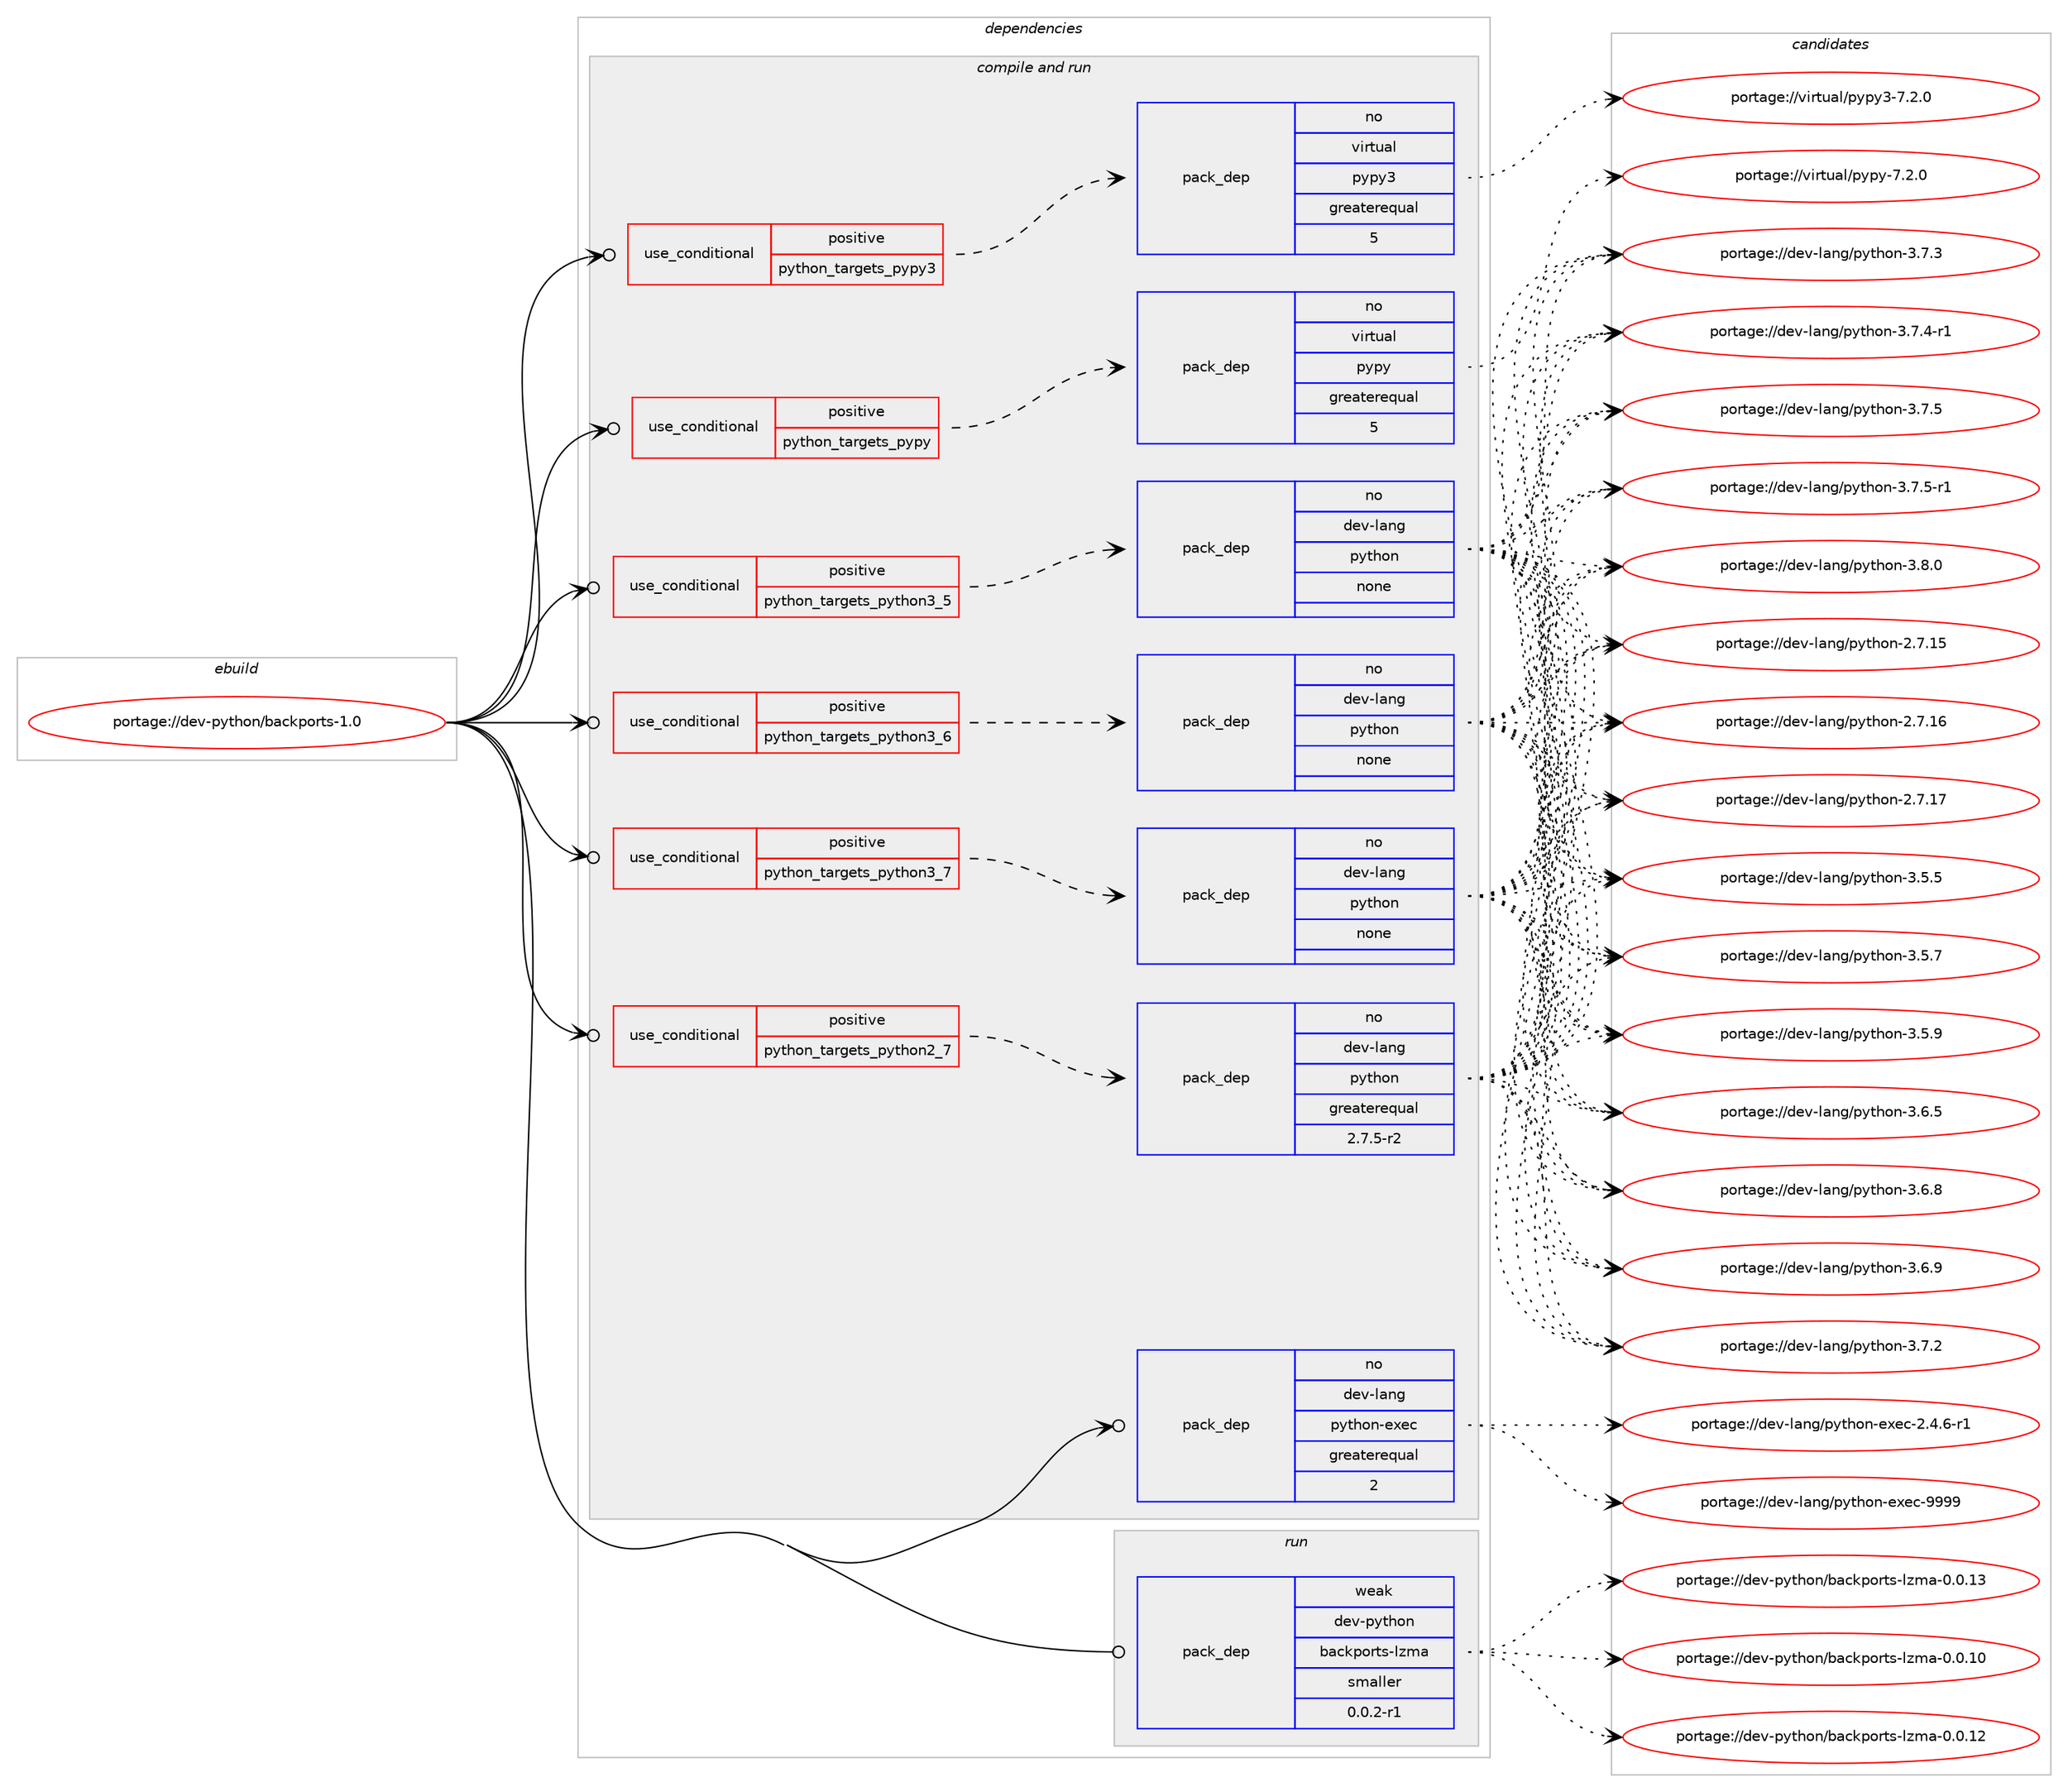 digraph prolog {

# *************
# Graph options
# *************

newrank=true;
concentrate=true;
compound=true;
graph [rankdir=LR,fontname=Helvetica,fontsize=10,ranksep=1.5];#, ranksep=2.5, nodesep=0.2];
edge  [arrowhead=vee];
node  [fontname=Helvetica,fontsize=10];

# **********
# The ebuild
# **********

subgraph cluster_leftcol {
color=gray;
rank=same;
label=<<i>ebuild</i>>;
id [label="portage://dev-python/backports-1.0", color=red, width=4, href="../dev-python/backports-1.0.svg"];
}

# ****************
# The dependencies
# ****************

subgraph cluster_midcol {
color=gray;
label=<<i>dependencies</i>>;
subgraph cluster_compile {
fillcolor="#eeeeee";
style=filled;
label=<<i>compile</i>>;
}
subgraph cluster_compileandrun {
fillcolor="#eeeeee";
style=filled;
label=<<i>compile and run</i>>;
subgraph cond25959 {
dependency130960 [label=<<TABLE BORDER="0" CELLBORDER="1" CELLSPACING="0" CELLPADDING="4"><TR><TD ROWSPAN="3" CELLPADDING="10">use_conditional</TD></TR><TR><TD>positive</TD></TR><TR><TD>python_targets_pypy</TD></TR></TABLE>>, shape=none, color=red];
subgraph pack101696 {
dependency130961 [label=<<TABLE BORDER="0" CELLBORDER="1" CELLSPACING="0" CELLPADDING="4" WIDTH="220"><TR><TD ROWSPAN="6" CELLPADDING="30">pack_dep</TD></TR><TR><TD WIDTH="110">no</TD></TR><TR><TD>virtual</TD></TR><TR><TD>pypy</TD></TR><TR><TD>greaterequal</TD></TR><TR><TD>5</TD></TR></TABLE>>, shape=none, color=blue];
}
dependency130960:e -> dependency130961:w [weight=20,style="dashed",arrowhead="vee"];
}
id:e -> dependency130960:w [weight=20,style="solid",arrowhead="odotvee"];
subgraph cond25960 {
dependency130962 [label=<<TABLE BORDER="0" CELLBORDER="1" CELLSPACING="0" CELLPADDING="4"><TR><TD ROWSPAN="3" CELLPADDING="10">use_conditional</TD></TR><TR><TD>positive</TD></TR><TR><TD>python_targets_pypy3</TD></TR></TABLE>>, shape=none, color=red];
subgraph pack101697 {
dependency130963 [label=<<TABLE BORDER="0" CELLBORDER="1" CELLSPACING="0" CELLPADDING="4" WIDTH="220"><TR><TD ROWSPAN="6" CELLPADDING="30">pack_dep</TD></TR><TR><TD WIDTH="110">no</TD></TR><TR><TD>virtual</TD></TR><TR><TD>pypy3</TD></TR><TR><TD>greaterequal</TD></TR><TR><TD>5</TD></TR></TABLE>>, shape=none, color=blue];
}
dependency130962:e -> dependency130963:w [weight=20,style="dashed",arrowhead="vee"];
}
id:e -> dependency130962:w [weight=20,style="solid",arrowhead="odotvee"];
subgraph cond25961 {
dependency130964 [label=<<TABLE BORDER="0" CELLBORDER="1" CELLSPACING="0" CELLPADDING="4"><TR><TD ROWSPAN="3" CELLPADDING="10">use_conditional</TD></TR><TR><TD>positive</TD></TR><TR><TD>python_targets_python2_7</TD></TR></TABLE>>, shape=none, color=red];
subgraph pack101698 {
dependency130965 [label=<<TABLE BORDER="0" CELLBORDER="1" CELLSPACING="0" CELLPADDING="4" WIDTH="220"><TR><TD ROWSPAN="6" CELLPADDING="30">pack_dep</TD></TR><TR><TD WIDTH="110">no</TD></TR><TR><TD>dev-lang</TD></TR><TR><TD>python</TD></TR><TR><TD>greaterequal</TD></TR><TR><TD>2.7.5-r2</TD></TR></TABLE>>, shape=none, color=blue];
}
dependency130964:e -> dependency130965:w [weight=20,style="dashed",arrowhead="vee"];
}
id:e -> dependency130964:w [weight=20,style="solid",arrowhead="odotvee"];
subgraph cond25962 {
dependency130966 [label=<<TABLE BORDER="0" CELLBORDER="1" CELLSPACING="0" CELLPADDING="4"><TR><TD ROWSPAN="3" CELLPADDING="10">use_conditional</TD></TR><TR><TD>positive</TD></TR><TR><TD>python_targets_python3_5</TD></TR></TABLE>>, shape=none, color=red];
subgraph pack101699 {
dependency130967 [label=<<TABLE BORDER="0" CELLBORDER="1" CELLSPACING="0" CELLPADDING="4" WIDTH="220"><TR><TD ROWSPAN="6" CELLPADDING="30">pack_dep</TD></TR><TR><TD WIDTH="110">no</TD></TR><TR><TD>dev-lang</TD></TR><TR><TD>python</TD></TR><TR><TD>none</TD></TR><TR><TD></TD></TR></TABLE>>, shape=none, color=blue];
}
dependency130966:e -> dependency130967:w [weight=20,style="dashed",arrowhead="vee"];
}
id:e -> dependency130966:w [weight=20,style="solid",arrowhead="odotvee"];
subgraph cond25963 {
dependency130968 [label=<<TABLE BORDER="0" CELLBORDER="1" CELLSPACING="0" CELLPADDING="4"><TR><TD ROWSPAN="3" CELLPADDING="10">use_conditional</TD></TR><TR><TD>positive</TD></TR><TR><TD>python_targets_python3_6</TD></TR></TABLE>>, shape=none, color=red];
subgraph pack101700 {
dependency130969 [label=<<TABLE BORDER="0" CELLBORDER="1" CELLSPACING="0" CELLPADDING="4" WIDTH="220"><TR><TD ROWSPAN="6" CELLPADDING="30">pack_dep</TD></TR><TR><TD WIDTH="110">no</TD></TR><TR><TD>dev-lang</TD></TR><TR><TD>python</TD></TR><TR><TD>none</TD></TR><TR><TD></TD></TR></TABLE>>, shape=none, color=blue];
}
dependency130968:e -> dependency130969:w [weight=20,style="dashed",arrowhead="vee"];
}
id:e -> dependency130968:w [weight=20,style="solid",arrowhead="odotvee"];
subgraph cond25964 {
dependency130970 [label=<<TABLE BORDER="0" CELLBORDER="1" CELLSPACING="0" CELLPADDING="4"><TR><TD ROWSPAN="3" CELLPADDING="10">use_conditional</TD></TR><TR><TD>positive</TD></TR><TR><TD>python_targets_python3_7</TD></TR></TABLE>>, shape=none, color=red];
subgraph pack101701 {
dependency130971 [label=<<TABLE BORDER="0" CELLBORDER="1" CELLSPACING="0" CELLPADDING="4" WIDTH="220"><TR><TD ROWSPAN="6" CELLPADDING="30">pack_dep</TD></TR><TR><TD WIDTH="110">no</TD></TR><TR><TD>dev-lang</TD></TR><TR><TD>python</TD></TR><TR><TD>none</TD></TR><TR><TD></TD></TR></TABLE>>, shape=none, color=blue];
}
dependency130970:e -> dependency130971:w [weight=20,style="dashed",arrowhead="vee"];
}
id:e -> dependency130970:w [weight=20,style="solid",arrowhead="odotvee"];
subgraph pack101702 {
dependency130972 [label=<<TABLE BORDER="0" CELLBORDER="1" CELLSPACING="0" CELLPADDING="4" WIDTH="220"><TR><TD ROWSPAN="6" CELLPADDING="30">pack_dep</TD></TR><TR><TD WIDTH="110">no</TD></TR><TR><TD>dev-lang</TD></TR><TR><TD>python-exec</TD></TR><TR><TD>greaterequal</TD></TR><TR><TD>2</TD></TR></TABLE>>, shape=none, color=blue];
}
id:e -> dependency130972:w [weight=20,style="solid",arrowhead="odotvee"];
}
subgraph cluster_run {
fillcolor="#eeeeee";
style=filled;
label=<<i>run</i>>;
subgraph pack101703 {
dependency130973 [label=<<TABLE BORDER="0" CELLBORDER="1" CELLSPACING="0" CELLPADDING="4" WIDTH="220"><TR><TD ROWSPAN="6" CELLPADDING="30">pack_dep</TD></TR><TR><TD WIDTH="110">weak</TD></TR><TR><TD>dev-python</TD></TR><TR><TD>backports-lzma</TD></TR><TR><TD>smaller</TD></TR><TR><TD>0.0.2-r1</TD></TR></TABLE>>, shape=none, color=blue];
}
id:e -> dependency130973:w [weight=20,style="solid",arrowhead="odot"];
}
}

# **************
# The candidates
# **************

subgraph cluster_choices {
rank=same;
color=gray;
label=<<i>candidates</i>>;

subgraph choice101696 {
color=black;
nodesep=1;
choiceportage1181051141161179710847112121112121455546504648 [label="portage://virtual/pypy-7.2.0", color=red, width=4,href="../virtual/pypy-7.2.0.svg"];
dependency130961:e -> choiceportage1181051141161179710847112121112121455546504648:w [style=dotted,weight="100"];
}
subgraph choice101697 {
color=black;
nodesep=1;
choiceportage118105114116117971084711212111212151455546504648 [label="portage://virtual/pypy3-7.2.0", color=red, width=4,href="../virtual/pypy3-7.2.0.svg"];
dependency130963:e -> choiceportage118105114116117971084711212111212151455546504648:w [style=dotted,weight="100"];
}
subgraph choice101698 {
color=black;
nodesep=1;
choiceportage10010111845108971101034711212111610411111045504655464953 [label="portage://dev-lang/python-2.7.15", color=red, width=4,href="../dev-lang/python-2.7.15.svg"];
choiceportage10010111845108971101034711212111610411111045504655464954 [label="portage://dev-lang/python-2.7.16", color=red, width=4,href="../dev-lang/python-2.7.16.svg"];
choiceportage10010111845108971101034711212111610411111045504655464955 [label="portage://dev-lang/python-2.7.17", color=red, width=4,href="../dev-lang/python-2.7.17.svg"];
choiceportage100101118451089711010347112121116104111110455146534653 [label="portage://dev-lang/python-3.5.5", color=red, width=4,href="../dev-lang/python-3.5.5.svg"];
choiceportage100101118451089711010347112121116104111110455146534655 [label="portage://dev-lang/python-3.5.7", color=red, width=4,href="../dev-lang/python-3.5.7.svg"];
choiceportage100101118451089711010347112121116104111110455146534657 [label="portage://dev-lang/python-3.5.9", color=red, width=4,href="../dev-lang/python-3.5.9.svg"];
choiceportage100101118451089711010347112121116104111110455146544653 [label="portage://dev-lang/python-3.6.5", color=red, width=4,href="../dev-lang/python-3.6.5.svg"];
choiceportage100101118451089711010347112121116104111110455146544656 [label="portage://dev-lang/python-3.6.8", color=red, width=4,href="../dev-lang/python-3.6.8.svg"];
choiceportage100101118451089711010347112121116104111110455146544657 [label="portage://dev-lang/python-3.6.9", color=red, width=4,href="../dev-lang/python-3.6.9.svg"];
choiceportage100101118451089711010347112121116104111110455146554650 [label="portage://dev-lang/python-3.7.2", color=red, width=4,href="../dev-lang/python-3.7.2.svg"];
choiceportage100101118451089711010347112121116104111110455146554651 [label="portage://dev-lang/python-3.7.3", color=red, width=4,href="../dev-lang/python-3.7.3.svg"];
choiceportage1001011184510897110103471121211161041111104551465546524511449 [label="portage://dev-lang/python-3.7.4-r1", color=red, width=4,href="../dev-lang/python-3.7.4-r1.svg"];
choiceportage100101118451089711010347112121116104111110455146554653 [label="portage://dev-lang/python-3.7.5", color=red, width=4,href="../dev-lang/python-3.7.5.svg"];
choiceportage1001011184510897110103471121211161041111104551465546534511449 [label="portage://dev-lang/python-3.7.5-r1", color=red, width=4,href="../dev-lang/python-3.7.5-r1.svg"];
choiceportage100101118451089711010347112121116104111110455146564648 [label="portage://dev-lang/python-3.8.0", color=red, width=4,href="../dev-lang/python-3.8.0.svg"];
dependency130965:e -> choiceportage10010111845108971101034711212111610411111045504655464953:w [style=dotted,weight="100"];
dependency130965:e -> choiceportage10010111845108971101034711212111610411111045504655464954:w [style=dotted,weight="100"];
dependency130965:e -> choiceportage10010111845108971101034711212111610411111045504655464955:w [style=dotted,weight="100"];
dependency130965:e -> choiceportage100101118451089711010347112121116104111110455146534653:w [style=dotted,weight="100"];
dependency130965:e -> choiceportage100101118451089711010347112121116104111110455146534655:w [style=dotted,weight="100"];
dependency130965:e -> choiceportage100101118451089711010347112121116104111110455146534657:w [style=dotted,weight="100"];
dependency130965:e -> choiceportage100101118451089711010347112121116104111110455146544653:w [style=dotted,weight="100"];
dependency130965:e -> choiceportage100101118451089711010347112121116104111110455146544656:w [style=dotted,weight="100"];
dependency130965:e -> choiceportage100101118451089711010347112121116104111110455146544657:w [style=dotted,weight="100"];
dependency130965:e -> choiceportage100101118451089711010347112121116104111110455146554650:w [style=dotted,weight="100"];
dependency130965:e -> choiceportage100101118451089711010347112121116104111110455146554651:w [style=dotted,weight="100"];
dependency130965:e -> choiceportage1001011184510897110103471121211161041111104551465546524511449:w [style=dotted,weight="100"];
dependency130965:e -> choiceportage100101118451089711010347112121116104111110455146554653:w [style=dotted,weight="100"];
dependency130965:e -> choiceportage1001011184510897110103471121211161041111104551465546534511449:w [style=dotted,weight="100"];
dependency130965:e -> choiceportage100101118451089711010347112121116104111110455146564648:w [style=dotted,weight="100"];
}
subgraph choice101699 {
color=black;
nodesep=1;
choiceportage10010111845108971101034711212111610411111045504655464953 [label="portage://dev-lang/python-2.7.15", color=red, width=4,href="../dev-lang/python-2.7.15.svg"];
choiceportage10010111845108971101034711212111610411111045504655464954 [label="portage://dev-lang/python-2.7.16", color=red, width=4,href="../dev-lang/python-2.7.16.svg"];
choiceportage10010111845108971101034711212111610411111045504655464955 [label="portage://dev-lang/python-2.7.17", color=red, width=4,href="../dev-lang/python-2.7.17.svg"];
choiceportage100101118451089711010347112121116104111110455146534653 [label="portage://dev-lang/python-3.5.5", color=red, width=4,href="../dev-lang/python-3.5.5.svg"];
choiceportage100101118451089711010347112121116104111110455146534655 [label="portage://dev-lang/python-3.5.7", color=red, width=4,href="../dev-lang/python-3.5.7.svg"];
choiceportage100101118451089711010347112121116104111110455146534657 [label="portage://dev-lang/python-3.5.9", color=red, width=4,href="../dev-lang/python-3.5.9.svg"];
choiceportage100101118451089711010347112121116104111110455146544653 [label="portage://dev-lang/python-3.6.5", color=red, width=4,href="../dev-lang/python-3.6.5.svg"];
choiceportage100101118451089711010347112121116104111110455146544656 [label="portage://dev-lang/python-3.6.8", color=red, width=4,href="../dev-lang/python-3.6.8.svg"];
choiceportage100101118451089711010347112121116104111110455146544657 [label="portage://dev-lang/python-3.6.9", color=red, width=4,href="../dev-lang/python-3.6.9.svg"];
choiceportage100101118451089711010347112121116104111110455146554650 [label="portage://dev-lang/python-3.7.2", color=red, width=4,href="../dev-lang/python-3.7.2.svg"];
choiceportage100101118451089711010347112121116104111110455146554651 [label="portage://dev-lang/python-3.7.3", color=red, width=4,href="../dev-lang/python-3.7.3.svg"];
choiceportage1001011184510897110103471121211161041111104551465546524511449 [label="portage://dev-lang/python-3.7.4-r1", color=red, width=4,href="../dev-lang/python-3.7.4-r1.svg"];
choiceportage100101118451089711010347112121116104111110455146554653 [label="portage://dev-lang/python-3.7.5", color=red, width=4,href="../dev-lang/python-3.7.5.svg"];
choiceportage1001011184510897110103471121211161041111104551465546534511449 [label="portage://dev-lang/python-3.7.5-r1", color=red, width=4,href="../dev-lang/python-3.7.5-r1.svg"];
choiceportage100101118451089711010347112121116104111110455146564648 [label="portage://dev-lang/python-3.8.0", color=red, width=4,href="../dev-lang/python-3.8.0.svg"];
dependency130967:e -> choiceportage10010111845108971101034711212111610411111045504655464953:w [style=dotted,weight="100"];
dependency130967:e -> choiceportage10010111845108971101034711212111610411111045504655464954:w [style=dotted,weight="100"];
dependency130967:e -> choiceportage10010111845108971101034711212111610411111045504655464955:w [style=dotted,weight="100"];
dependency130967:e -> choiceportage100101118451089711010347112121116104111110455146534653:w [style=dotted,weight="100"];
dependency130967:e -> choiceportage100101118451089711010347112121116104111110455146534655:w [style=dotted,weight="100"];
dependency130967:e -> choiceportage100101118451089711010347112121116104111110455146534657:w [style=dotted,weight="100"];
dependency130967:e -> choiceportage100101118451089711010347112121116104111110455146544653:w [style=dotted,weight="100"];
dependency130967:e -> choiceportage100101118451089711010347112121116104111110455146544656:w [style=dotted,weight="100"];
dependency130967:e -> choiceportage100101118451089711010347112121116104111110455146544657:w [style=dotted,weight="100"];
dependency130967:e -> choiceportage100101118451089711010347112121116104111110455146554650:w [style=dotted,weight="100"];
dependency130967:e -> choiceportage100101118451089711010347112121116104111110455146554651:w [style=dotted,weight="100"];
dependency130967:e -> choiceportage1001011184510897110103471121211161041111104551465546524511449:w [style=dotted,weight="100"];
dependency130967:e -> choiceportage100101118451089711010347112121116104111110455146554653:w [style=dotted,weight="100"];
dependency130967:e -> choiceportage1001011184510897110103471121211161041111104551465546534511449:w [style=dotted,weight="100"];
dependency130967:e -> choiceportage100101118451089711010347112121116104111110455146564648:w [style=dotted,weight="100"];
}
subgraph choice101700 {
color=black;
nodesep=1;
choiceportage10010111845108971101034711212111610411111045504655464953 [label="portage://dev-lang/python-2.7.15", color=red, width=4,href="../dev-lang/python-2.7.15.svg"];
choiceportage10010111845108971101034711212111610411111045504655464954 [label="portage://dev-lang/python-2.7.16", color=red, width=4,href="../dev-lang/python-2.7.16.svg"];
choiceportage10010111845108971101034711212111610411111045504655464955 [label="portage://dev-lang/python-2.7.17", color=red, width=4,href="../dev-lang/python-2.7.17.svg"];
choiceportage100101118451089711010347112121116104111110455146534653 [label="portage://dev-lang/python-3.5.5", color=red, width=4,href="../dev-lang/python-3.5.5.svg"];
choiceportage100101118451089711010347112121116104111110455146534655 [label="portage://dev-lang/python-3.5.7", color=red, width=4,href="../dev-lang/python-3.5.7.svg"];
choiceportage100101118451089711010347112121116104111110455146534657 [label="portage://dev-lang/python-3.5.9", color=red, width=4,href="../dev-lang/python-3.5.9.svg"];
choiceportage100101118451089711010347112121116104111110455146544653 [label="portage://dev-lang/python-3.6.5", color=red, width=4,href="../dev-lang/python-3.6.5.svg"];
choiceportage100101118451089711010347112121116104111110455146544656 [label="portage://dev-lang/python-3.6.8", color=red, width=4,href="../dev-lang/python-3.6.8.svg"];
choiceportage100101118451089711010347112121116104111110455146544657 [label="portage://dev-lang/python-3.6.9", color=red, width=4,href="../dev-lang/python-3.6.9.svg"];
choiceportage100101118451089711010347112121116104111110455146554650 [label="portage://dev-lang/python-3.7.2", color=red, width=4,href="../dev-lang/python-3.7.2.svg"];
choiceportage100101118451089711010347112121116104111110455146554651 [label="portage://dev-lang/python-3.7.3", color=red, width=4,href="../dev-lang/python-3.7.3.svg"];
choiceportage1001011184510897110103471121211161041111104551465546524511449 [label="portage://dev-lang/python-3.7.4-r1", color=red, width=4,href="../dev-lang/python-3.7.4-r1.svg"];
choiceportage100101118451089711010347112121116104111110455146554653 [label="portage://dev-lang/python-3.7.5", color=red, width=4,href="../dev-lang/python-3.7.5.svg"];
choiceportage1001011184510897110103471121211161041111104551465546534511449 [label="portage://dev-lang/python-3.7.5-r1", color=red, width=4,href="../dev-lang/python-3.7.5-r1.svg"];
choiceportage100101118451089711010347112121116104111110455146564648 [label="portage://dev-lang/python-3.8.0", color=red, width=4,href="../dev-lang/python-3.8.0.svg"];
dependency130969:e -> choiceportage10010111845108971101034711212111610411111045504655464953:w [style=dotted,weight="100"];
dependency130969:e -> choiceportage10010111845108971101034711212111610411111045504655464954:w [style=dotted,weight="100"];
dependency130969:e -> choiceportage10010111845108971101034711212111610411111045504655464955:w [style=dotted,weight="100"];
dependency130969:e -> choiceportage100101118451089711010347112121116104111110455146534653:w [style=dotted,weight="100"];
dependency130969:e -> choiceportage100101118451089711010347112121116104111110455146534655:w [style=dotted,weight="100"];
dependency130969:e -> choiceportage100101118451089711010347112121116104111110455146534657:w [style=dotted,weight="100"];
dependency130969:e -> choiceportage100101118451089711010347112121116104111110455146544653:w [style=dotted,weight="100"];
dependency130969:e -> choiceportage100101118451089711010347112121116104111110455146544656:w [style=dotted,weight="100"];
dependency130969:e -> choiceportage100101118451089711010347112121116104111110455146544657:w [style=dotted,weight="100"];
dependency130969:e -> choiceportage100101118451089711010347112121116104111110455146554650:w [style=dotted,weight="100"];
dependency130969:e -> choiceportage100101118451089711010347112121116104111110455146554651:w [style=dotted,weight="100"];
dependency130969:e -> choiceportage1001011184510897110103471121211161041111104551465546524511449:w [style=dotted,weight="100"];
dependency130969:e -> choiceportage100101118451089711010347112121116104111110455146554653:w [style=dotted,weight="100"];
dependency130969:e -> choiceportage1001011184510897110103471121211161041111104551465546534511449:w [style=dotted,weight="100"];
dependency130969:e -> choiceportage100101118451089711010347112121116104111110455146564648:w [style=dotted,weight="100"];
}
subgraph choice101701 {
color=black;
nodesep=1;
choiceportage10010111845108971101034711212111610411111045504655464953 [label="portage://dev-lang/python-2.7.15", color=red, width=4,href="../dev-lang/python-2.7.15.svg"];
choiceportage10010111845108971101034711212111610411111045504655464954 [label="portage://dev-lang/python-2.7.16", color=red, width=4,href="../dev-lang/python-2.7.16.svg"];
choiceportage10010111845108971101034711212111610411111045504655464955 [label="portage://dev-lang/python-2.7.17", color=red, width=4,href="../dev-lang/python-2.7.17.svg"];
choiceportage100101118451089711010347112121116104111110455146534653 [label="portage://dev-lang/python-3.5.5", color=red, width=4,href="../dev-lang/python-3.5.5.svg"];
choiceportage100101118451089711010347112121116104111110455146534655 [label="portage://dev-lang/python-3.5.7", color=red, width=4,href="../dev-lang/python-3.5.7.svg"];
choiceportage100101118451089711010347112121116104111110455146534657 [label="portage://dev-lang/python-3.5.9", color=red, width=4,href="../dev-lang/python-3.5.9.svg"];
choiceportage100101118451089711010347112121116104111110455146544653 [label="portage://dev-lang/python-3.6.5", color=red, width=4,href="../dev-lang/python-3.6.5.svg"];
choiceportage100101118451089711010347112121116104111110455146544656 [label="portage://dev-lang/python-3.6.8", color=red, width=4,href="../dev-lang/python-3.6.8.svg"];
choiceportage100101118451089711010347112121116104111110455146544657 [label="portage://dev-lang/python-3.6.9", color=red, width=4,href="../dev-lang/python-3.6.9.svg"];
choiceportage100101118451089711010347112121116104111110455146554650 [label="portage://dev-lang/python-3.7.2", color=red, width=4,href="../dev-lang/python-3.7.2.svg"];
choiceportage100101118451089711010347112121116104111110455146554651 [label="portage://dev-lang/python-3.7.3", color=red, width=4,href="../dev-lang/python-3.7.3.svg"];
choiceportage1001011184510897110103471121211161041111104551465546524511449 [label="portage://dev-lang/python-3.7.4-r1", color=red, width=4,href="../dev-lang/python-3.7.4-r1.svg"];
choiceportage100101118451089711010347112121116104111110455146554653 [label="portage://dev-lang/python-3.7.5", color=red, width=4,href="../dev-lang/python-3.7.5.svg"];
choiceportage1001011184510897110103471121211161041111104551465546534511449 [label="portage://dev-lang/python-3.7.5-r1", color=red, width=4,href="../dev-lang/python-3.7.5-r1.svg"];
choiceportage100101118451089711010347112121116104111110455146564648 [label="portage://dev-lang/python-3.8.0", color=red, width=4,href="../dev-lang/python-3.8.0.svg"];
dependency130971:e -> choiceportage10010111845108971101034711212111610411111045504655464953:w [style=dotted,weight="100"];
dependency130971:e -> choiceportage10010111845108971101034711212111610411111045504655464954:w [style=dotted,weight="100"];
dependency130971:e -> choiceportage10010111845108971101034711212111610411111045504655464955:w [style=dotted,weight="100"];
dependency130971:e -> choiceportage100101118451089711010347112121116104111110455146534653:w [style=dotted,weight="100"];
dependency130971:e -> choiceportage100101118451089711010347112121116104111110455146534655:w [style=dotted,weight="100"];
dependency130971:e -> choiceportage100101118451089711010347112121116104111110455146534657:w [style=dotted,weight="100"];
dependency130971:e -> choiceportage100101118451089711010347112121116104111110455146544653:w [style=dotted,weight="100"];
dependency130971:e -> choiceportage100101118451089711010347112121116104111110455146544656:w [style=dotted,weight="100"];
dependency130971:e -> choiceportage100101118451089711010347112121116104111110455146544657:w [style=dotted,weight="100"];
dependency130971:e -> choiceportage100101118451089711010347112121116104111110455146554650:w [style=dotted,weight="100"];
dependency130971:e -> choiceportage100101118451089711010347112121116104111110455146554651:w [style=dotted,weight="100"];
dependency130971:e -> choiceportage1001011184510897110103471121211161041111104551465546524511449:w [style=dotted,weight="100"];
dependency130971:e -> choiceportage100101118451089711010347112121116104111110455146554653:w [style=dotted,weight="100"];
dependency130971:e -> choiceportage1001011184510897110103471121211161041111104551465546534511449:w [style=dotted,weight="100"];
dependency130971:e -> choiceportage100101118451089711010347112121116104111110455146564648:w [style=dotted,weight="100"];
}
subgraph choice101702 {
color=black;
nodesep=1;
choiceportage10010111845108971101034711212111610411111045101120101994550465246544511449 [label="portage://dev-lang/python-exec-2.4.6-r1", color=red, width=4,href="../dev-lang/python-exec-2.4.6-r1.svg"];
choiceportage10010111845108971101034711212111610411111045101120101994557575757 [label="portage://dev-lang/python-exec-9999", color=red, width=4,href="../dev-lang/python-exec-9999.svg"];
dependency130972:e -> choiceportage10010111845108971101034711212111610411111045101120101994550465246544511449:w [style=dotted,weight="100"];
dependency130972:e -> choiceportage10010111845108971101034711212111610411111045101120101994557575757:w [style=dotted,weight="100"];
}
subgraph choice101703 {
color=black;
nodesep=1;
choiceportage1001011184511212111610411111047989799107112111114116115451081221099745484648464948 [label="portage://dev-python/backports-lzma-0.0.10", color=red, width=4,href="../dev-python/backports-lzma-0.0.10.svg"];
choiceportage1001011184511212111610411111047989799107112111114116115451081221099745484648464950 [label="portage://dev-python/backports-lzma-0.0.12", color=red, width=4,href="../dev-python/backports-lzma-0.0.12.svg"];
choiceportage1001011184511212111610411111047989799107112111114116115451081221099745484648464951 [label="portage://dev-python/backports-lzma-0.0.13", color=red, width=4,href="../dev-python/backports-lzma-0.0.13.svg"];
dependency130973:e -> choiceportage1001011184511212111610411111047989799107112111114116115451081221099745484648464948:w [style=dotted,weight="100"];
dependency130973:e -> choiceportage1001011184511212111610411111047989799107112111114116115451081221099745484648464950:w [style=dotted,weight="100"];
dependency130973:e -> choiceportage1001011184511212111610411111047989799107112111114116115451081221099745484648464951:w [style=dotted,weight="100"];
}
}

}
